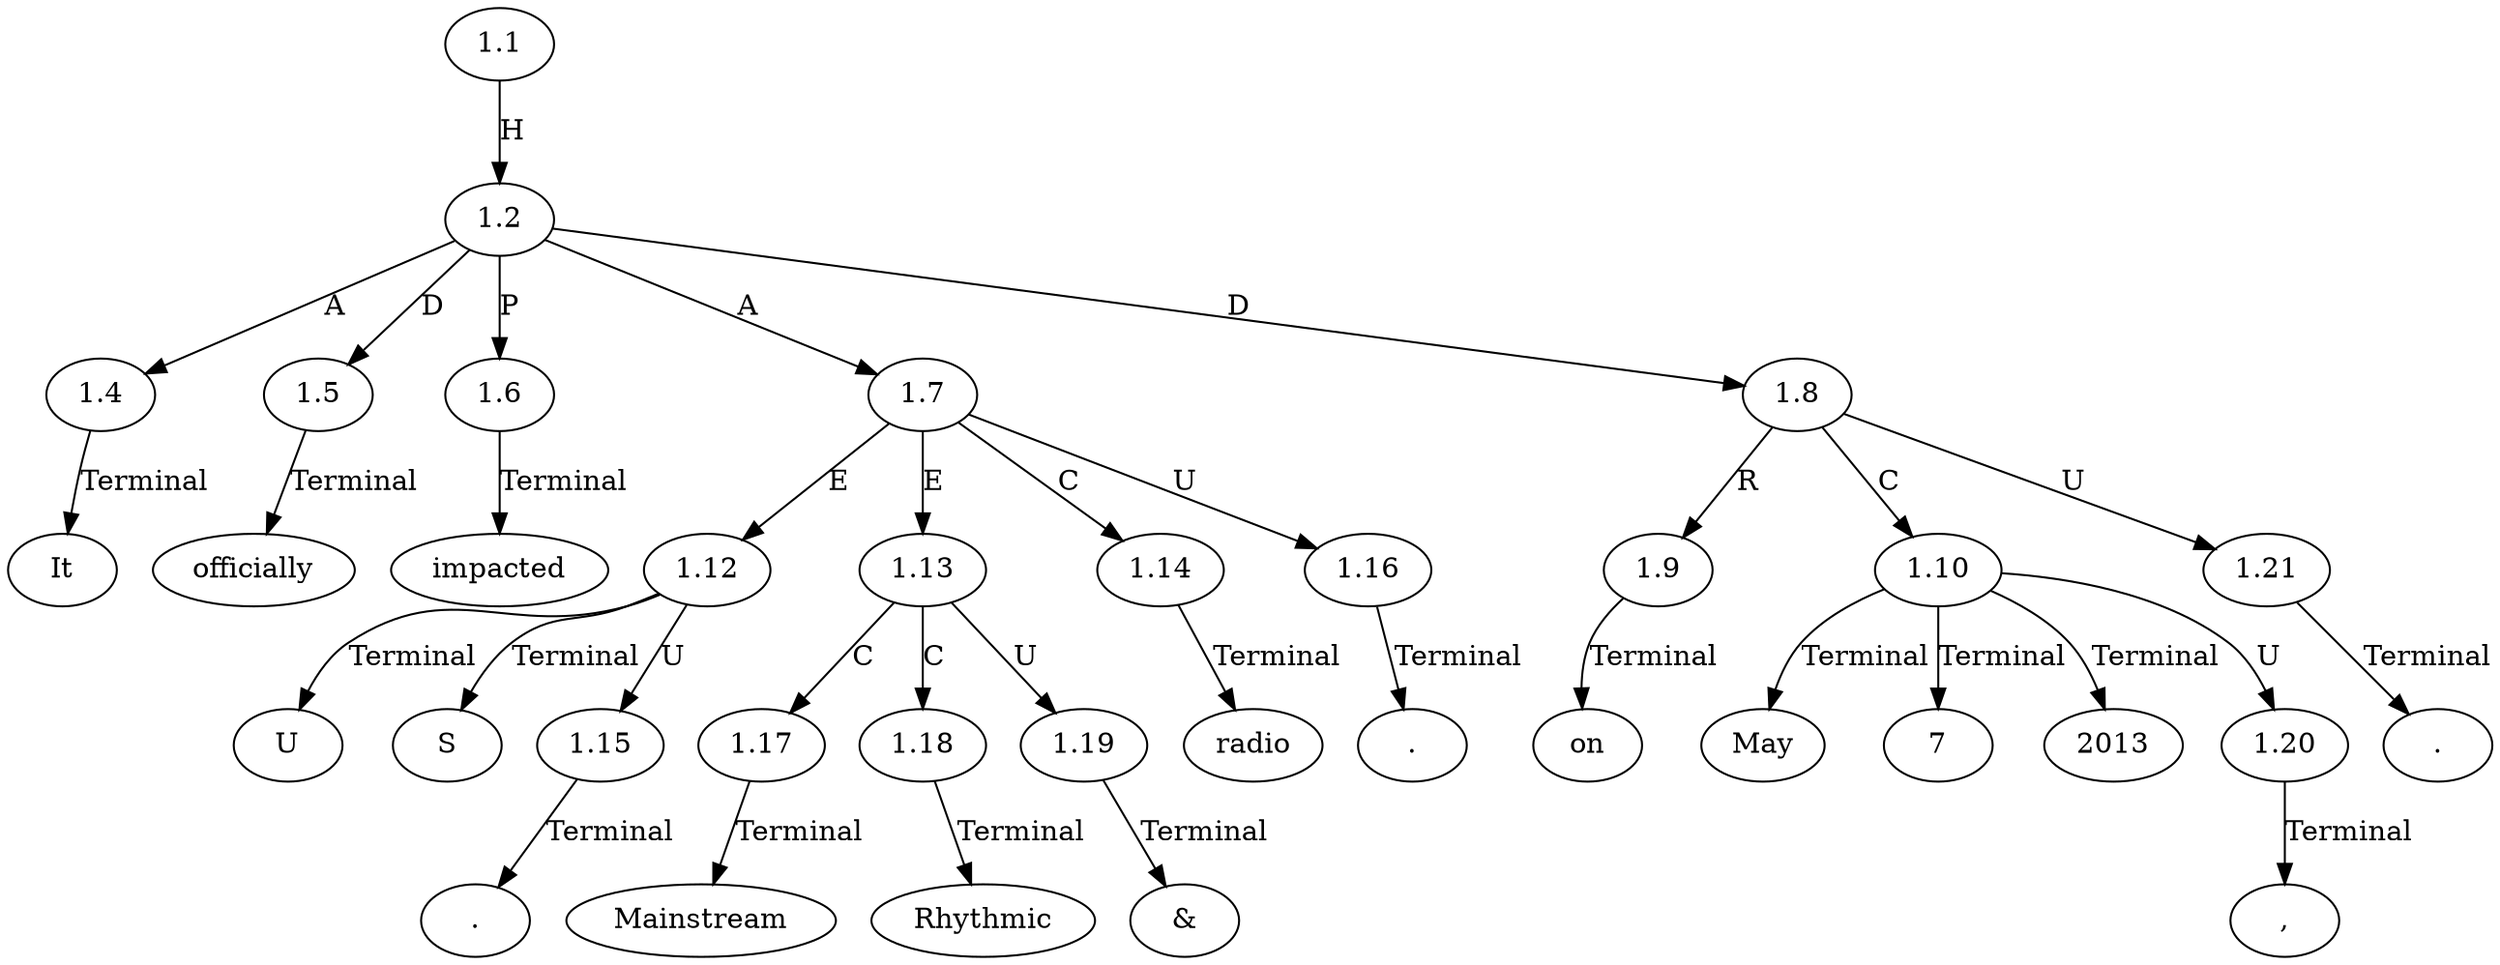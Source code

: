 // Graph
digraph {
	0.1 [label=It ordering=out]
	0.10 [label=Rhythmic ordering=out]
	0.11 [label=radio ordering=out]
	0.12 [label=on ordering=out]
	0.13 [label=May ordering=out]
	0.14 [label=7 ordering=out]
	0.15 [label="," ordering=out]
	0.16 [label=2013 ordering=out]
	0.17 [label="." ordering=out]
	0.2 [label=officially ordering=out]
	0.3 [label=impacted ordering=out]
	0.4 [label=U ordering=out]
	0.5 [label="." ordering=out]
	0.6 [label=S ordering=out]
	0.7 [label="." ordering=out]
	0.8 [label=Mainstream ordering=out]
	0.9 [label="&" ordering=out]
	1.1 [label=1.1 ordering=out]
	1.2 [label=1.2 ordering=out]
	1.4 [label=1.4 ordering=out]
	1.5 [label=1.5 ordering=out]
	1.6 [label=1.6 ordering=out]
	1.7 [label=1.7 ordering=out]
	1.8 [label=1.8 ordering=out]
	1.9 [label=1.9 ordering=out]
	1.10 [label=1.10 ordering=out]
	1.12 [label=1.12 ordering=out]
	1.13 [label=1.13 ordering=out]
	1.14 [label=1.14 ordering=out]
	1.15 [label=1.15 ordering=out]
	1.16 [label=1.16 ordering=out]
	1.17 [label=1.17 ordering=out]
	1.18 [label=1.18 ordering=out]
	1.19 [label=1.19 ordering=out]
	1.20 [label=1.20 ordering=out]
	1.21 [label=1.21 ordering=out]
	1.1 -> 1.2 [label=H ordering=out]
	1.2 -> 1.4 [label=A ordering=out]
	1.2 -> 1.5 [label=D ordering=out]
	1.2 -> 1.6 [label=P ordering=out]
	1.2 -> 1.7 [label=A ordering=out]
	1.2 -> 1.8 [label=D ordering=out]
	1.4 -> 0.1 [label=Terminal ordering=out]
	1.5 -> 0.2 [label=Terminal ordering=out]
	1.6 -> 0.3 [label=Terminal ordering=out]
	1.7 -> 1.12 [label=E ordering=out]
	1.7 -> 1.13 [label=E ordering=out]
	1.7 -> 1.14 [label=C ordering=out]
	1.7 -> 1.16 [label=U ordering=out]
	1.8 -> 1.9 [label=R ordering=out]
	1.8 -> 1.10 [label=C ordering=out]
	1.8 -> 1.21 [label=U ordering=out]
	1.9 -> 0.12 [label=Terminal ordering=out]
	1.10 -> 0.13 [label=Terminal ordering=out]
	1.10 -> 0.14 [label=Terminal ordering=out]
	1.10 -> 0.16 [label=Terminal ordering=out]
	1.10 -> 1.20 [label=U ordering=out]
	1.12 -> 0.4 [label=Terminal ordering=out]
	1.12 -> 0.6 [label=Terminal ordering=out]
	1.12 -> 1.15 [label=U ordering=out]
	1.13 -> 1.17 [label=C ordering=out]
	1.13 -> 1.18 [label=C ordering=out]
	1.13 -> 1.19 [label=U ordering=out]
	1.14 -> 0.11 [label=Terminal ordering=out]
	1.15 -> 0.5 [label=Terminal ordering=out]
	1.16 -> 0.7 [label=Terminal ordering=out]
	1.17 -> 0.8 [label=Terminal ordering=out]
	1.18 -> 0.10 [label=Terminal ordering=out]
	1.19 -> 0.9 [label=Terminal ordering=out]
	1.20 -> 0.15 [label=Terminal ordering=out]
	1.21 -> 0.17 [label=Terminal ordering=out]
}
